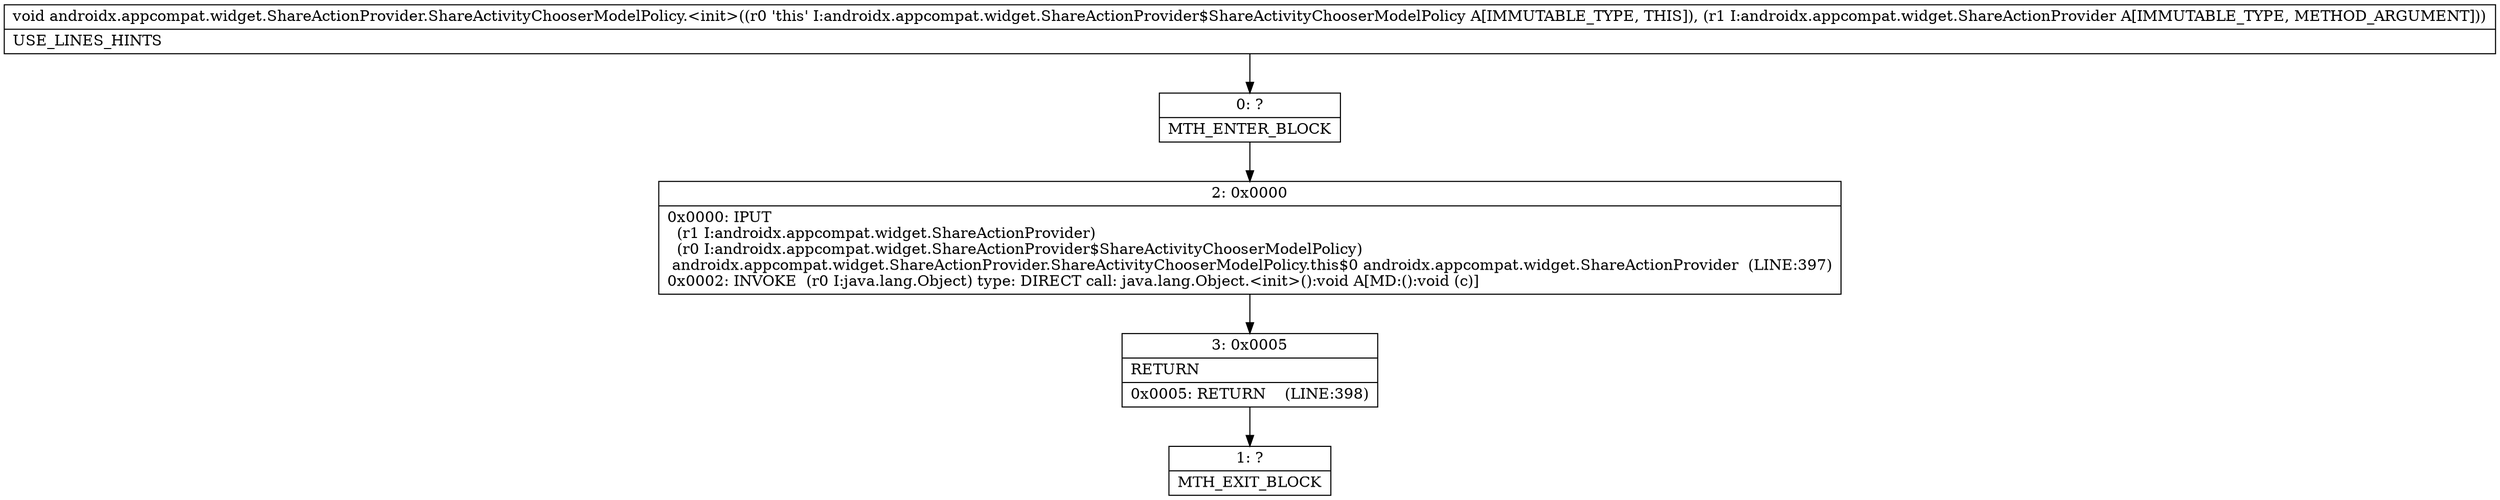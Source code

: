 digraph "CFG forandroidx.appcompat.widget.ShareActionProvider.ShareActivityChooserModelPolicy.\<init\>(Landroidx\/appcompat\/widget\/ShareActionProvider;)V" {
Node_0 [shape=record,label="{0\:\ ?|MTH_ENTER_BLOCK\l}"];
Node_2 [shape=record,label="{2\:\ 0x0000|0x0000: IPUT  \l  (r1 I:androidx.appcompat.widget.ShareActionProvider)\l  (r0 I:androidx.appcompat.widget.ShareActionProvider$ShareActivityChooserModelPolicy)\l androidx.appcompat.widget.ShareActionProvider.ShareActivityChooserModelPolicy.this$0 androidx.appcompat.widget.ShareActionProvider  (LINE:397)\l0x0002: INVOKE  (r0 I:java.lang.Object) type: DIRECT call: java.lang.Object.\<init\>():void A[MD:():void (c)]\l}"];
Node_3 [shape=record,label="{3\:\ 0x0005|RETURN\l|0x0005: RETURN    (LINE:398)\l}"];
Node_1 [shape=record,label="{1\:\ ?|MTH_EXIT_BLOCK\l}"];
MethodNode[shape=record,label="{void androidx.appcompat.widget.ShareActionProvider.ShareActivityChooserModelPolicy.\<init\>((r0 'this' I:androidx.appcompat.widget.ShareActionProvider$ShareActivityChooserModelPolicy A[IMMUTABLE_TYPE, THIS]), (r1 I:androidx.appcompat.widget.ShareActionProvider A[IMMUTABLE_TYPE, METHOD_ARGUMENT]))  | USE_LINES_HINTS\l}"];
MethodNode -> Node_0;Node_0 -> Node_2;
Node_2 -> Node_3;
Node_3 -> Node_1;
}

